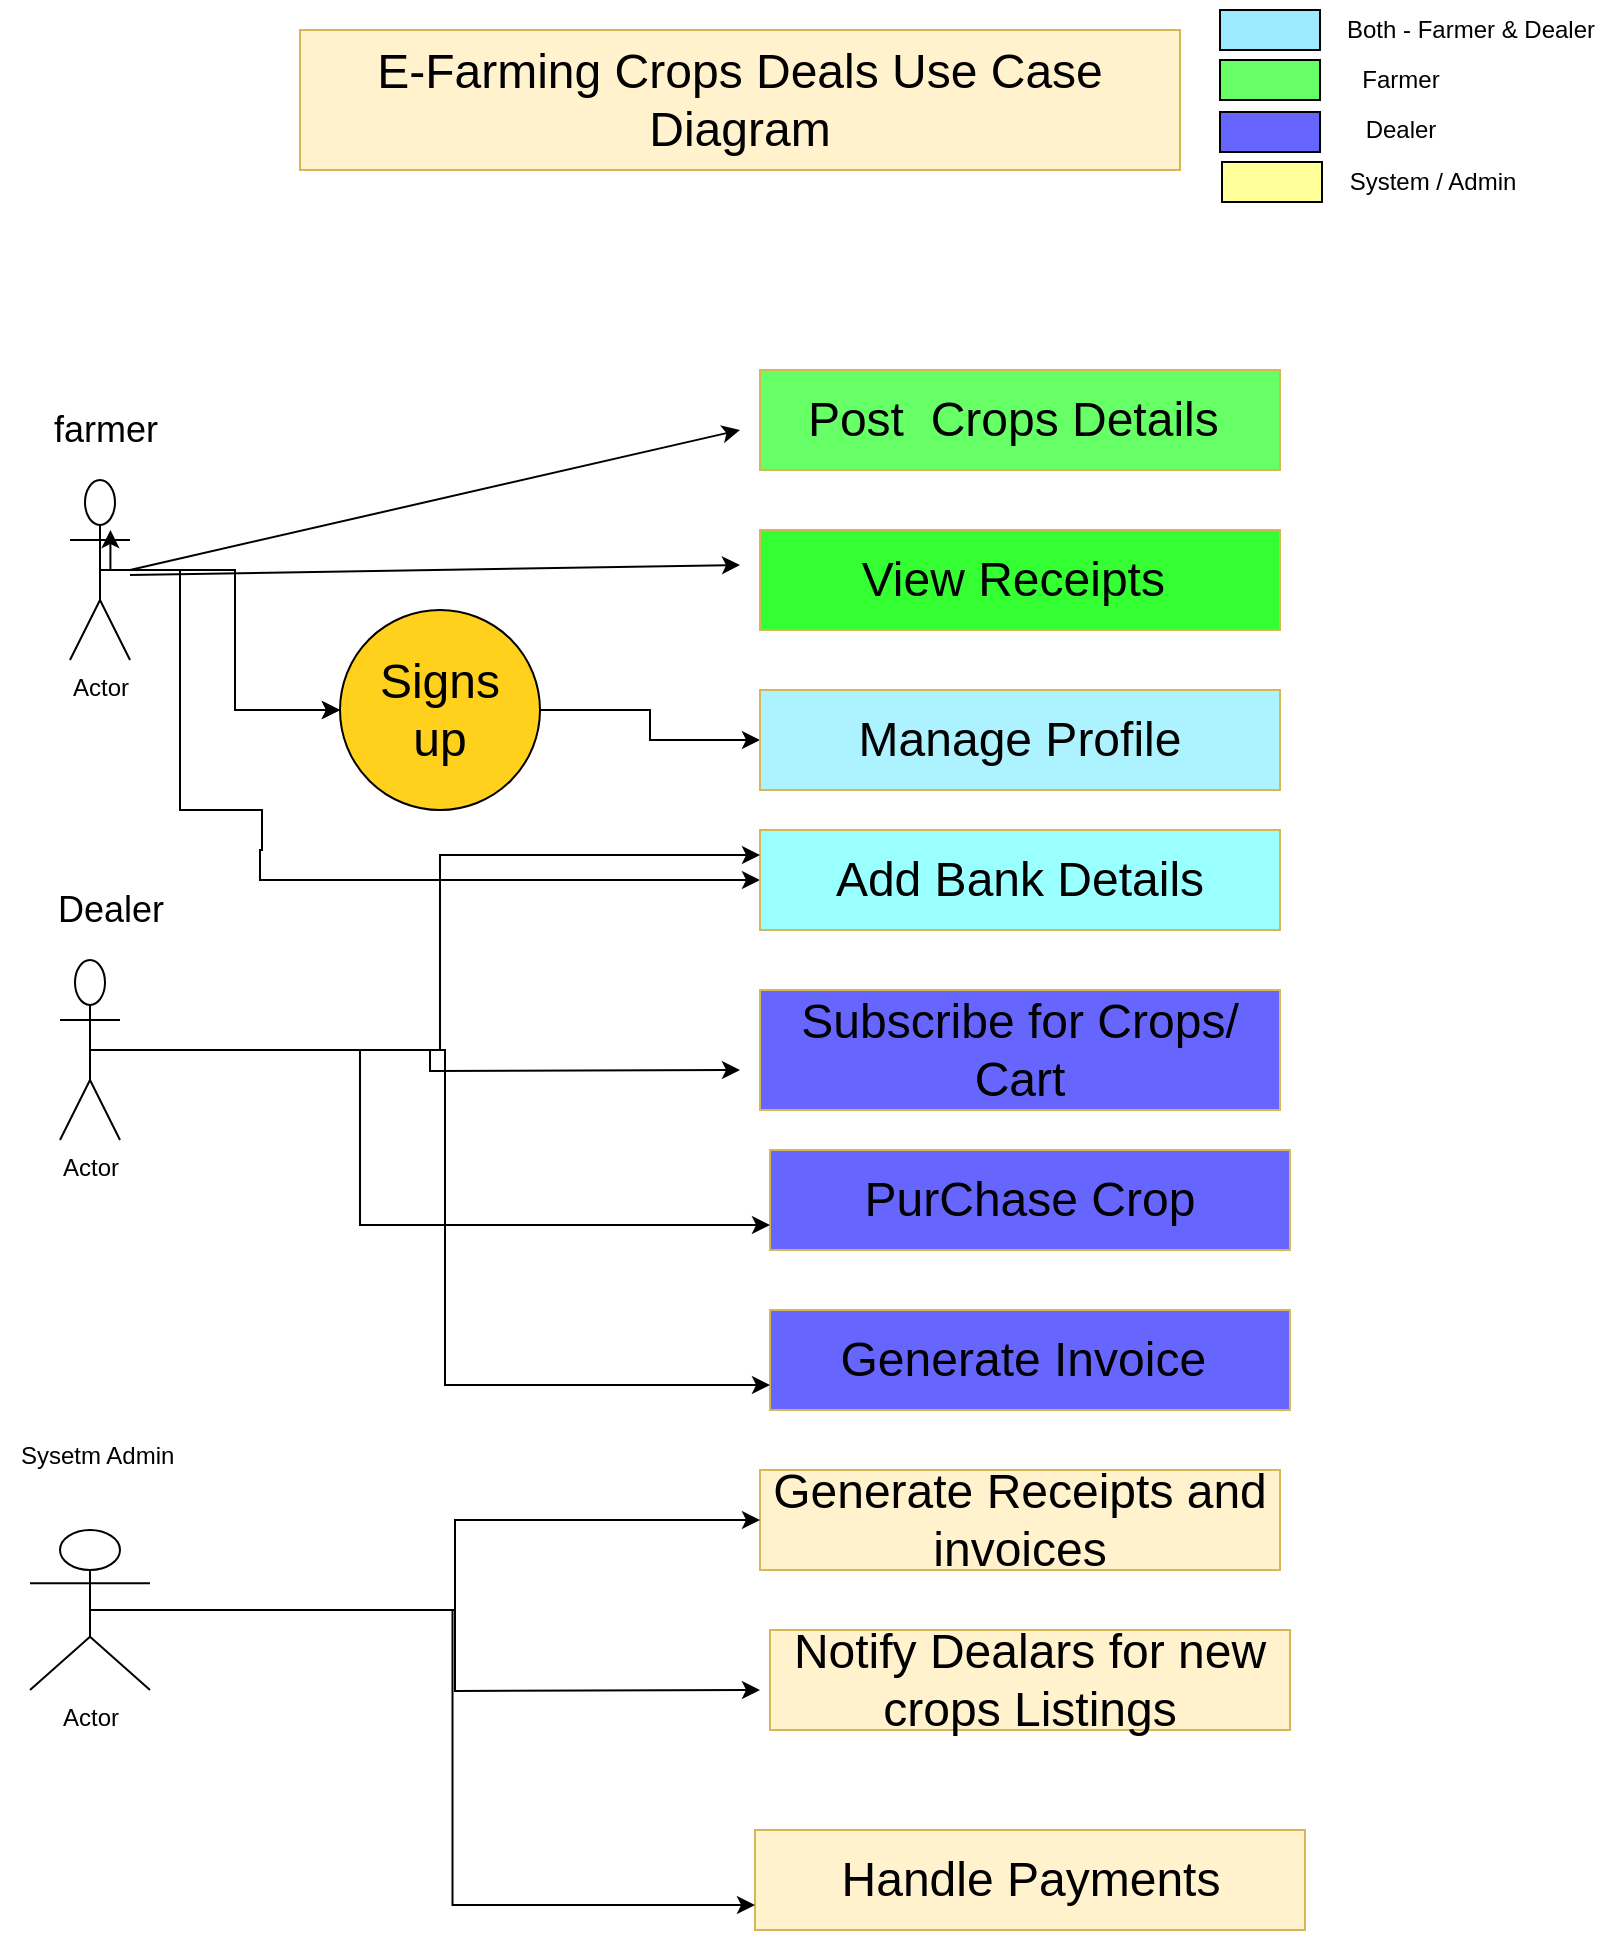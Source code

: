 <mxfile version="26.1.0">
  <diagram name="Page-1" id="Tn-RiL6q-qV4KoxcpwEt">
    <mxGraphModel dx="3225" dy="2578" grid="1" gridSize="10" guides="1" tooltips="1" connect="1" arrows="1" fold="1" page="1" pageScale="1" pageWidth="850" pageHeight="1100" math="0" shadow="0">
      <root>
        <mxCell id="0" />
        <mxCell id="1" parent="0" />
        <mxCell id="G0qfb9xiS4IKs5Gqad3O-46" value="" style="edgeStyle=orthogonalEdgeStyle;rounded=0;orthogonalLoop=1;jettySize=auto;html=1;" edge="1" parent="1" source="G0qfb9xiS4IKs5Gqad3O-20" target="G0qfb9xiS4IKs5Gqad3O-14">
          <mxGeometry relative="1" as="geometry" />
        </mxCell>
        <mxCell id="G0qfb9xiS4IKs5Gqad3O-20" value="" style="ellipse;whiteSpace=wrap;html=1;aspect=fixed;fillColor=light-dark(#FFD01C,var(--ge-dark-color, #121212));" vertex="1" parent="1">
          <mxGeometry x="210" y="-760" width="100" height="100" as="geometry" />
        </mxCell>
        <mxCell id="G0qfb9xiS4IKs5Gqad3O-1" value="&lt;span style=&quot;font-size: 24px;&quot;&gt;E-Farming Crops Deals Use Case Diagram&lt;/span&gt;" style="rounded=0;whiteSpace=wrap;html=1;fillColor=#fff2cc;strokeColor=#d6b656;" vertex="1" parent="1">
          <mxGeometry x="190" y="-1050" width="440" height="70" as="geometry" />
        </mxCell>
        <mxCell id="G0qfb9xiS4IKs5Gqad3O-26" style="edgeStyle=orthogonalEdgeStyle;rounded=0;orthogonalLoop=1;jettySize=auto;html=1;exitX=0.5;exitY=0.5;exitDx=0;exitDy=0;exitPerimeter=0;" edge="1" parent="1" source="G0qfb9xiS4IKs5Gqad3O-2">
          <mxGeometry relative="1" as="geometry">
            <mxPoint x="95.222" y="-800" as="targetPoint" />
          </mxGeometry>
        </mxCell>
        <mxCell id="G0qfb9xiS4IKs5Gqad3O-45" value="" style="edgeStyle=orthogonalEdgeStyle;rounded=0;orthogonalLoop=1;jettySize=auto;html=1;" edge="1" parent="1" source="G0qfb9xiS4IKs5Gqad3O-2" target="G0qfb9xiS4IKs5Gqad3O-20">
          <mxGeometry relative="1" as="geometry" />
        </mxCell>
        <mxCell id="G0qfb9xiS4IKs5Gqad3O-58" value="" style="edgeStyle=orthogonalEdgeStyle;rounded=0;orthogonalLoop=1;jettySize=auto;html=1;" edge="1" parent="1" source="G0qfb9xiS4IKs5Gqad3O-2" target="G0qfb9xiS4IKs5Gqad3O-20">
          <mxGeometry relative="1" as="geometry" />
        </mxCell>
        <mxCell id="G0qfb9xiS4IKs5Gqad3O-60" style="edgeStyle=orthogonalEdgeStyle;rounded=0;orthogonalLoop=1;jettySize=auto;html=1;exitX=0.5;exitY=0.5;exitDx=0;exitDy=0;exitPerimeter=0;entryX=0;entryY=0.5;entryDx=0;entryDy=0;" edge="1" parent="1" source="G0qfb9xiS4IKs5Gqad3O-2" target="G0qfb9xiS4IKs5Gqad3O-15">
          <mxGeometry relative="1" as="geometry">
            <mxPoint x="170" y="-620" as="targetPoint" />
            <Array as="points">
              <mxPoint x="130" y="-780" />
              <mxPoint x="130" y="-660" />
              <mxPoint x="171" y="-660" />
              <mxPoint x="171" y="-640" />
              <mxPoint x="170" y="-640" />
              <mxPoint x="170" y="-625" />
            </Array>
          </mxGeometry>
        </mxCell>
        <mxCell id="G0qfb9xiS4IKs5Gqad3O-2" value="Actor" style="shape=umlActor;verticalLabelPosition=bottom;verticalAlign=top;html=1;outlineConnect=0;" vertex="1" parent="1">
          <mxGeometry x="75" y="-825" width="30" height="90" as="geometry" />
        </mxCell>
        <mxCell id="G0qfb9xiS4IKs5Gqad3O-7" value="&lt;font style=&quot;font-size: 18px;&quot;&gt;farmer&amp;nbsp;&lt;/font&gt;" style="text;html=1;align=center;verticalAlign=middle;resizable=0;points=[];autosize=1;strokeColor=none;fillColor=none;" vertex="1" parent="1">
          <mxGeometry x="55" y="-870" width="80" height="40" as="geometry" />
        </mxCell>
        <mxCell id="G0qfb9xiS4IKs5Gqad3O-10" value="&lt;font style=&quot;font-size: 24px;&quot;&gt;Signs up&lt;/font&gt;" style="text;html=1;align=center;verticalAlign=middle;whiteSpace=wrap;rounded=0;" vertex="1" parent="1">
          <mxGeometry x="220" y="-735" width="80" height="50" as="geometry" />
        </mxCell>
        <mxCell id="G0qfb9xiS4IKs5Gqad3O-11" value="&lt;font style=&quot;font-size: 24px;&quot;&gt;Post&amp;nbsp; Crops Details&amp;nbsp;&lt;/font&gt;" style="text;html=1;align=center;verticalAlign=middle;whiteSpace=wrap;rounded=0;fillColor=#66FF66;strokeColor=light-dark(#D6B656,#06FF6E);" vertex="1" parent="1">
          <mxGeometry x="420" y="-880" width="260" height="50" as="geometry" />
        </mxCell>
        <mxCell id="G0qfb9xiS4IKs5Gqad3O-14" value="&lt;font style=&quot;font-size: 24px;&quot;&gt;Manage Profile&lt;/font&gt;" style="text;html=1;align=center;verticalAlign=middle;whiteSpace=wrap;rounded=0;fillColor=#ADF3FF;strokeColor=light-dark(#D6B656,#06FF6E);" vertex="1" parent="1">
          <mxGeometry x="420" y="-720" width="260" height="50" as="geometry" />
        </mxCell>
        <mxCell id="G0qfb9xiS4IKs5Gqad3O-15" value="&lt;span style=&quot;font-size: 24px;&quot;&gt;Add Bank Details&lt;/span&gt;" style="text;html=1;align=center;verticalAlign=middle;whiteSpace=wrap;rounded=0;fillColor=#99FFFF;strokeColor=light-dark(#D6B656,#06FF6E);" vertex="1" parent="1">
          <mxGeometry x="420" y="-650" width="260" height="50" as="geometry" />
        </mxCell>
        <mxCell id="G0qfb9xiS4IKs5Gqad3O-16" value="&lt;font style=&quot;font-size: 24px;&quot;&gt;View Receipts&amp;nbsp;&lt;/font&gt;" style="text;html=1;align=center;verticalAlign=middle;whiteSpace=wrap;rounded=0;fillColor=#33FF33;strokeColor=light-dark(#D6B656,#06FF6E);" vertex="1" parent="1">
          <mxGeometry x="420" y="-800" width="260" height="50" as="geometry" />
        </mxCell>
        <mxCell id="G0qfb9xiS4IKs5Gqad3O-17" value="&lt;font style=&quot;font-size: 24px;&quot;&gt;Subscribe for Crops/ Cart&lt;/font&gt;" style="text;html=1;align=center;verticalAlign=middle;whiteSpace=wrap;rounded=0;fillColor=#6666FF;strokeColor=light-dark(#D6B656,#06FF6E);" vertex="1" parent="1">
          <mxGeometry x="420" y="-570" width="260" height="60" as="geometry" />
        </mxCell>
        <mxCell id="G0qfb9xiS4IKs5Gqad3O-18" value="&lt;font style=&quot;font-size: 24px;&quot;&gt;PurChase Crop&lt;/font&gt;" style="text;html=1;align=center;verticalAlign=middle;whiteSpace=wrap;rounded=0;fillColor=#6666FF;strokeColor=light-dark(#D6B656,#06FF6E);" vertex="1" parent="1">
          <mxGeometry x="425" y="-490" width="260" height="50" as="geometry" />
        </mxCell>
        <mxCell id="G0qfb9xiS4IKs5Gqad3O-19" value="&lt;font style=&quot;font-size: 24px;&quot;&gt;Generate Invoice&amp;nbsp;&lt;/font&gt;" style="text;html=1;align=center;verticalAlign=middle;whiteSpace=wrap;rounded=0;fillColor=#6666FF;strokeColor=light-dark(#D6B656,#06FF6E);" vertex="1" parent="1">
          <mxGeometry x="425" y="-410" width="260" height="50" as="geometry" />
        </mxCell>
        <mxCell id="G0qfb9xiS4IKs5Gqad3O-63" style="edgeStyle=orthogonalEdgeStyle;rounded=0;orthogonalLoop=1;jettySize=auto;html=1;exitX=0.5;exitY=0.5;exitDx=0;exitDy=0;exitPerimeter=0;" edge="1" parent="1" source="G0qfb9xiS4IKs5Gqad3O-21">
          <mxGeometry relative="1" as="geometry">
            <mxPoint x="410" y="-530" as="targetPoint" />
          </mxGeometry>
        </mxCell>
        <mxCell id="G0qfb9xiS4IKs5Gqad3O-64" style="edgeStyle=orthogonalEdgeStyle;rounded=0;orthogonalLoop=1;jettySize=auto;html=1;exitX=0.5;exitY=0.5;exitDx=0;exitDy=0;exitPerimeter=0;entryX=0;entryY=0.75;entryDx=0;entryDy=0;" edge="1" parent="1" source="G0qfb9xiS4IKs5Gqad3O-21" target="G0qfb9xiS4IKs5Gqad3O-18">
          <mxGeometry relative="1" as="geometry">
            <Array as="points">
              <mxPoint x="220" y="-540" />
              <mxPoint x="220" y="-452" />
            </Array>
          </mxGeometry>
        </mxCell>
        <mxCell id="G0qfb9xiS4IKs5Gqad3O-65" style="edgeStyle=orthogonalEdgeStyle;rounded=0;orthogonalLoop=1;jettySize=auto;html=1;exitX=0.5;exitY=0.5;exitDx=0;exitDy=0;exitPerimeter=0;entryX=0;entryY=0.75;entryDx=0;entryDy=0;" edge="1" parent="1" source="G0qfb9xiS4IKs5Gqad3O-21" target="G0qfb9xiS4IKs5Gqad3O-19">
          <mxGeometry relative="1" as="geometry" />
        </mxCell>
        <mxCell id="G0qfb9xiS4IKs5Gqad3O-71" style="edgeStyle=orthogonalEdgeStyle;rounded=0;orthogonalLoop=1;jettySize=auto;html=1;entryX=0;entryY=0.25;entryDx=0;entryDy=0;" edge="1" parent="1" source="G0qfb9xiS4IKs5Gqad3O-21" target="G0qfb9xiS4IKs5Gqad3O-15">
          <mxGeometry relative="1" as="geometry" />
        </mxCell>
        <mxCell id="G0qfb9xiS4IKs5Gqad3O-21" value="Actor" style="shape=umlActor;verticalLabelPosition=bottom;verticalAlign=top;html=1;outlineConnect=0;" vertex="1" parent="1">
          <mxGeometry x="70" y="-585" width="30" height="90" as="geometry" />
        </mxCell>
        <mxCell id="G0qfb9xiS4IKs5Gqad3O-22" value="&lt;font style=&quot;font-size: 18px;&quot;&gt;Dealer&lt;/font&gt;" style="text;html=1;align=center;verticalAlign=middle;resizable=0;points=[];autosize=1;strokeColor=none;fillColor=none;" vertex="1" parent="1">
          <mxGeometry x="55" y="-630" width="80" height="40" as="geometry" />
        </mxCell>
        <mxCell id="G0qfb9xiS4IKs5Gqad3O-23" value="&lt;font style=&quot;font-size: 24px;&quot;&gt;Notify Dealars for new crops Listings&lt;/font&gt;" style="text;html=1;align=center;verticalAlign=middle;whiteSpace=wrap;rounded=0;fillColor=#fff2cc;strokeColor=light-dark(#D6B656,#06FF6E);" vertex="1" parent="1">
          <mxGeometry x="425" y="-250" width="260" height="50" as="geometry" />
        </mxCell>
        <mxCell id="G0qfb9xiS4IKs5Gqad3O-24" value="&lt;font style=&quot;font-size: 24px;&quot;&gt;Handle Payments&lt;/font&gt;" style="text;html=1;align=center;verticalAlign=middle;whiteSpace=wrap;rounded=0;fillColor=#fff2cc;strokeColor=light-dark(#D6B656,#06FF6E);" vertex="1" parent="1">
          <mxGeometry x="417.5" y="-150" width="275" height="50" as="geometry" />
        </mxCell>
        <mxCell id="G0qfb9xiS4IKs5Gqad3O-25" value="&lt;font style=&quot;font-size: 24px;&quot;&gt;Generate Receipts and invoices&lt;/font&gt;" style="text;html=1;align=center;verticalAlign=middle;whiteSpace=wrap;rounded=0;fillColor=#fff2cc;strokeColor=light-dark(#D6B656,#06FF6E);" vertex="1" parent="1">
          <mxGeometry x="420" y="-330" width="260" height="50" as="geometry" />
        </mxCell>
        <mxCell id="G0qfb9xiS4IKs5Gqad3O-27" value="" style="rounded=0;whiteSpace=wrap;html=1;fillColor=light-dark(#9DE9FF,var(--ge-dark-color, #121212));" vertex="1" parent="1">
          <mxGeometry x="650" y="-1060" width="50" height="20" as="geometry" />
        </mxCell>
        <mxCell id="G0qfb9xiS4IKs5Gqad3O-38" value="Both - Farmer &amp;amp; Dealer" style="text;html=1;align=center;verticalAlign=middle;resizable=0;points=[];autosize=1;strokeColor=none;fillColor=none;" vertex="1" parent="1">
          <mxGeometry x="700" y="-1065" width="150" height="30" as="geometry" />
        </mxCell>
        <mxCell id="G0qfb9xiS4IKs5Gqad3O-39" value="" style="rounded=0;whiteSpace=wrap;html=1;fillColor=light-dark(#66FF66,var(--ge-dark-color, #121212));" vertex="1" parent="1">
          <mxGeometry x="650" y="-1035" width="50" height="20" as="geometry" />
        </mxCell>
        <mxCell id="G0qfb9xiS4IKs5Gqad3O-40" value="" style="rounded=0;whiteSpace=wrap;html=1;fillColor=light-dark(#6666FF,var(--ge-dark-color, #121212));" vertex="1" parent="1">
          <mxGeometry x="650" y="-1009" width="50" height="20" as="geometry" />
        </mxCell>
        <mxCell id="G0qfb9xiS4IKs5Gqad3O-41" value="" style="rounded=0;whiteSpace=wrap;html=1;fillColor=light-dark(#FFFF99,var(--ge-dark-color, #121212));" vertex="1" parent="1">
          <mxGeometry x="651" y="-984" width="50" height="20" as="geometry" />
        </mxCell>
        <mxCell id="G0qfb9xiS4IKs5Gqad3O-42" value="Farmer" style="text;html=1;align=center;verticalAlign=middle;resizable=0;points=[];autosize=1;strokeColor=none;fillColor=none;" vertex="1" parent="1">
          <mxGeometry x="710" y="-1040" width="60" height="30" as="geometry" />
        </mxCell>
        <mxCell id="G0qfb9xiS4IKs5Gqad3O-43" value="Dealer" style="text;html=1;align=center;verticalAlign=middle;resizable=0;points=[];autosize=1;strokeColor=none;fillColor=none;" vertex="1" parent="1">
          <mxGeometry x="710" y="-1015" width="60" height="30" as="geometry" />
        </mxCell>
        <mxCell id="G0qfb9xiS4IKs5Gqad3O-44" value="System / Admin" style="text;html=1;align=center;verticalAlign=middle;resizable=0;points=[];autosize=1;strokeColor=none;fillColor=none;" vertex="1" parent="1">
          <mxGeometry x="701" y="-989" width="110" height="30" as="geometry" />
        </mxCell>
        <mxCell id="G0qfb9xiS4IKs5Gqad3O-56" value="" style="endArrow=classic;html=1;rounded=0;" edge="1" parent="1">
          <mxGeometry width="50" height="50" relative="1" as="geometry">
            <mxPoint x="105" y="-777.5" as="sourcePoint" />
            <mxPoint x="410" y="-782.5" as="targetPoint" />
          </mxGeometry>
        </mxCell>
        <mxCell id="G0qfb9xiS4IKs5Gqad3O-57" value="" style="endArrow=classic;html=1;rounded=0;" edge="1" parent="1">
          <mxGeometry width="50" height="50" relative="1" as="geometry">
            <mxPoint x="105" y="-780" as="sourcePoint" />
            <mxPoint x="410" y="-850" as="targetPoint" />
          </mxGeometry>
        </mxCell>
        <mxCell id="G0qfb9xiS4IKs5Gqad3O-67" style="edgeStyle=orthogonalEdgeStyle;rounded=0;orthogonalLoop=1;jettySize=auto;html=1;exitX=0.5;exitY=0.5;exitDx=0;exitDy=0;exitPerimeter=0;" edge="1" parent="1" source="G0qfb9xiS4IKs5Gqad3O-61" target="G0qfb9xiS4IKs5Gqad3O-25">
          <mxGeometry relative="1" as="geometry" />
        </mxCell>
        <mxCell id="G0qfb9xiS4IKs5Gqad3O-68" style="edgeStyle=orthogonalEdgeStyle;rounded=0;orthogonalLoop=1;jettySize=auto;html=1;exitX=0.5;exitY=0.5;exitDx=0;exitDy=0;exitPerimeter=0;" edge="1" parent="1" source="G0qfb9xiS4IKs5Gqad3O-61">
          <mxGeometry relative="1" as="geometry">
            <mxPoint x="420" y="-220" as="targetPoint" />
          </mxGeometry>
        </mxCell>
        <mxCell id="G0qfb9xiS4IKs5Gqad3O-69" style="edgeStyle=orthogonalEdgeStyle;rounded=0;orthogonalLoop=1;jettySize=auto;html=1;exitX=0.5;exitY=0.5;exitDx=0;exitDy=0;exitPerimeter=0;entryX=0;entryY=0.75;entryDx=0;entryDy=0;" edge="1" parent="1" source="G0qfb9xiS4IKs5Gqad3O-61" target="G0qfb9xiS4IKs5Gqad3O-24">
          <mxGeometry relative="1" as="geometry" />
        </mxCell>
        <mxCell id="G0qfb9xiS4IKs5Gqad3O-61" value="Actor" style="shape=umlActor;verticalLabelPosition=bottom;verticalAlign=top;html=1;outlineConnect=0;" vertex="1" parent="1">
          <mxGeometry x="55" y="-300" width="60" height="80" as="geometry" />
        </mxCell>
        <mxCell id="G0qfb9xiS4IKs5Gqad3O-62" value="Sysetm Admin&amp;nbsp;" style="text;html=1;align=center;verticalAlign=middle;resizable=0;points=[];autosize=1;strokeColor=none;fillColor=none;" vertex="1" parent="1">
          <mxGeometry x="40" y="-352" width="100" height="30" as="geometry" />
        </mxCell>
      </root>
    </mxGraphModel>
  </diagram>
</mxfile>

